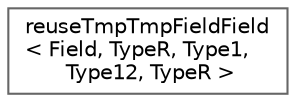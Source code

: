 digraph "Graphical Class Hierarchy"
{
 // LATEX_PDF_SIZE
  bgcolor="transparent";
  edge [fontname=Helvetica,fontsize=10,labelfontname=Helvetica,labelfontsize=10];
  node [fontname=Helvetica,fontsize=10,shape=box,height=0.2,width=0.4];
  rankdir="LR";
  Node0 [id="Node000000",label="reuseTmpTmpFieldField\l\< Field, TypeR, Type1,\l Type12, TypeR \>",height=0.2,width=0.4,color="grey40", fillcolor="white", style="filled",URL="$structFoam_1_1reuseTmpTmpFieldField_3_01Field_00_01TypeR_00_01Type1_00_01Type12_00_01TypeR_01_4.html",tooltip=" "];
}
